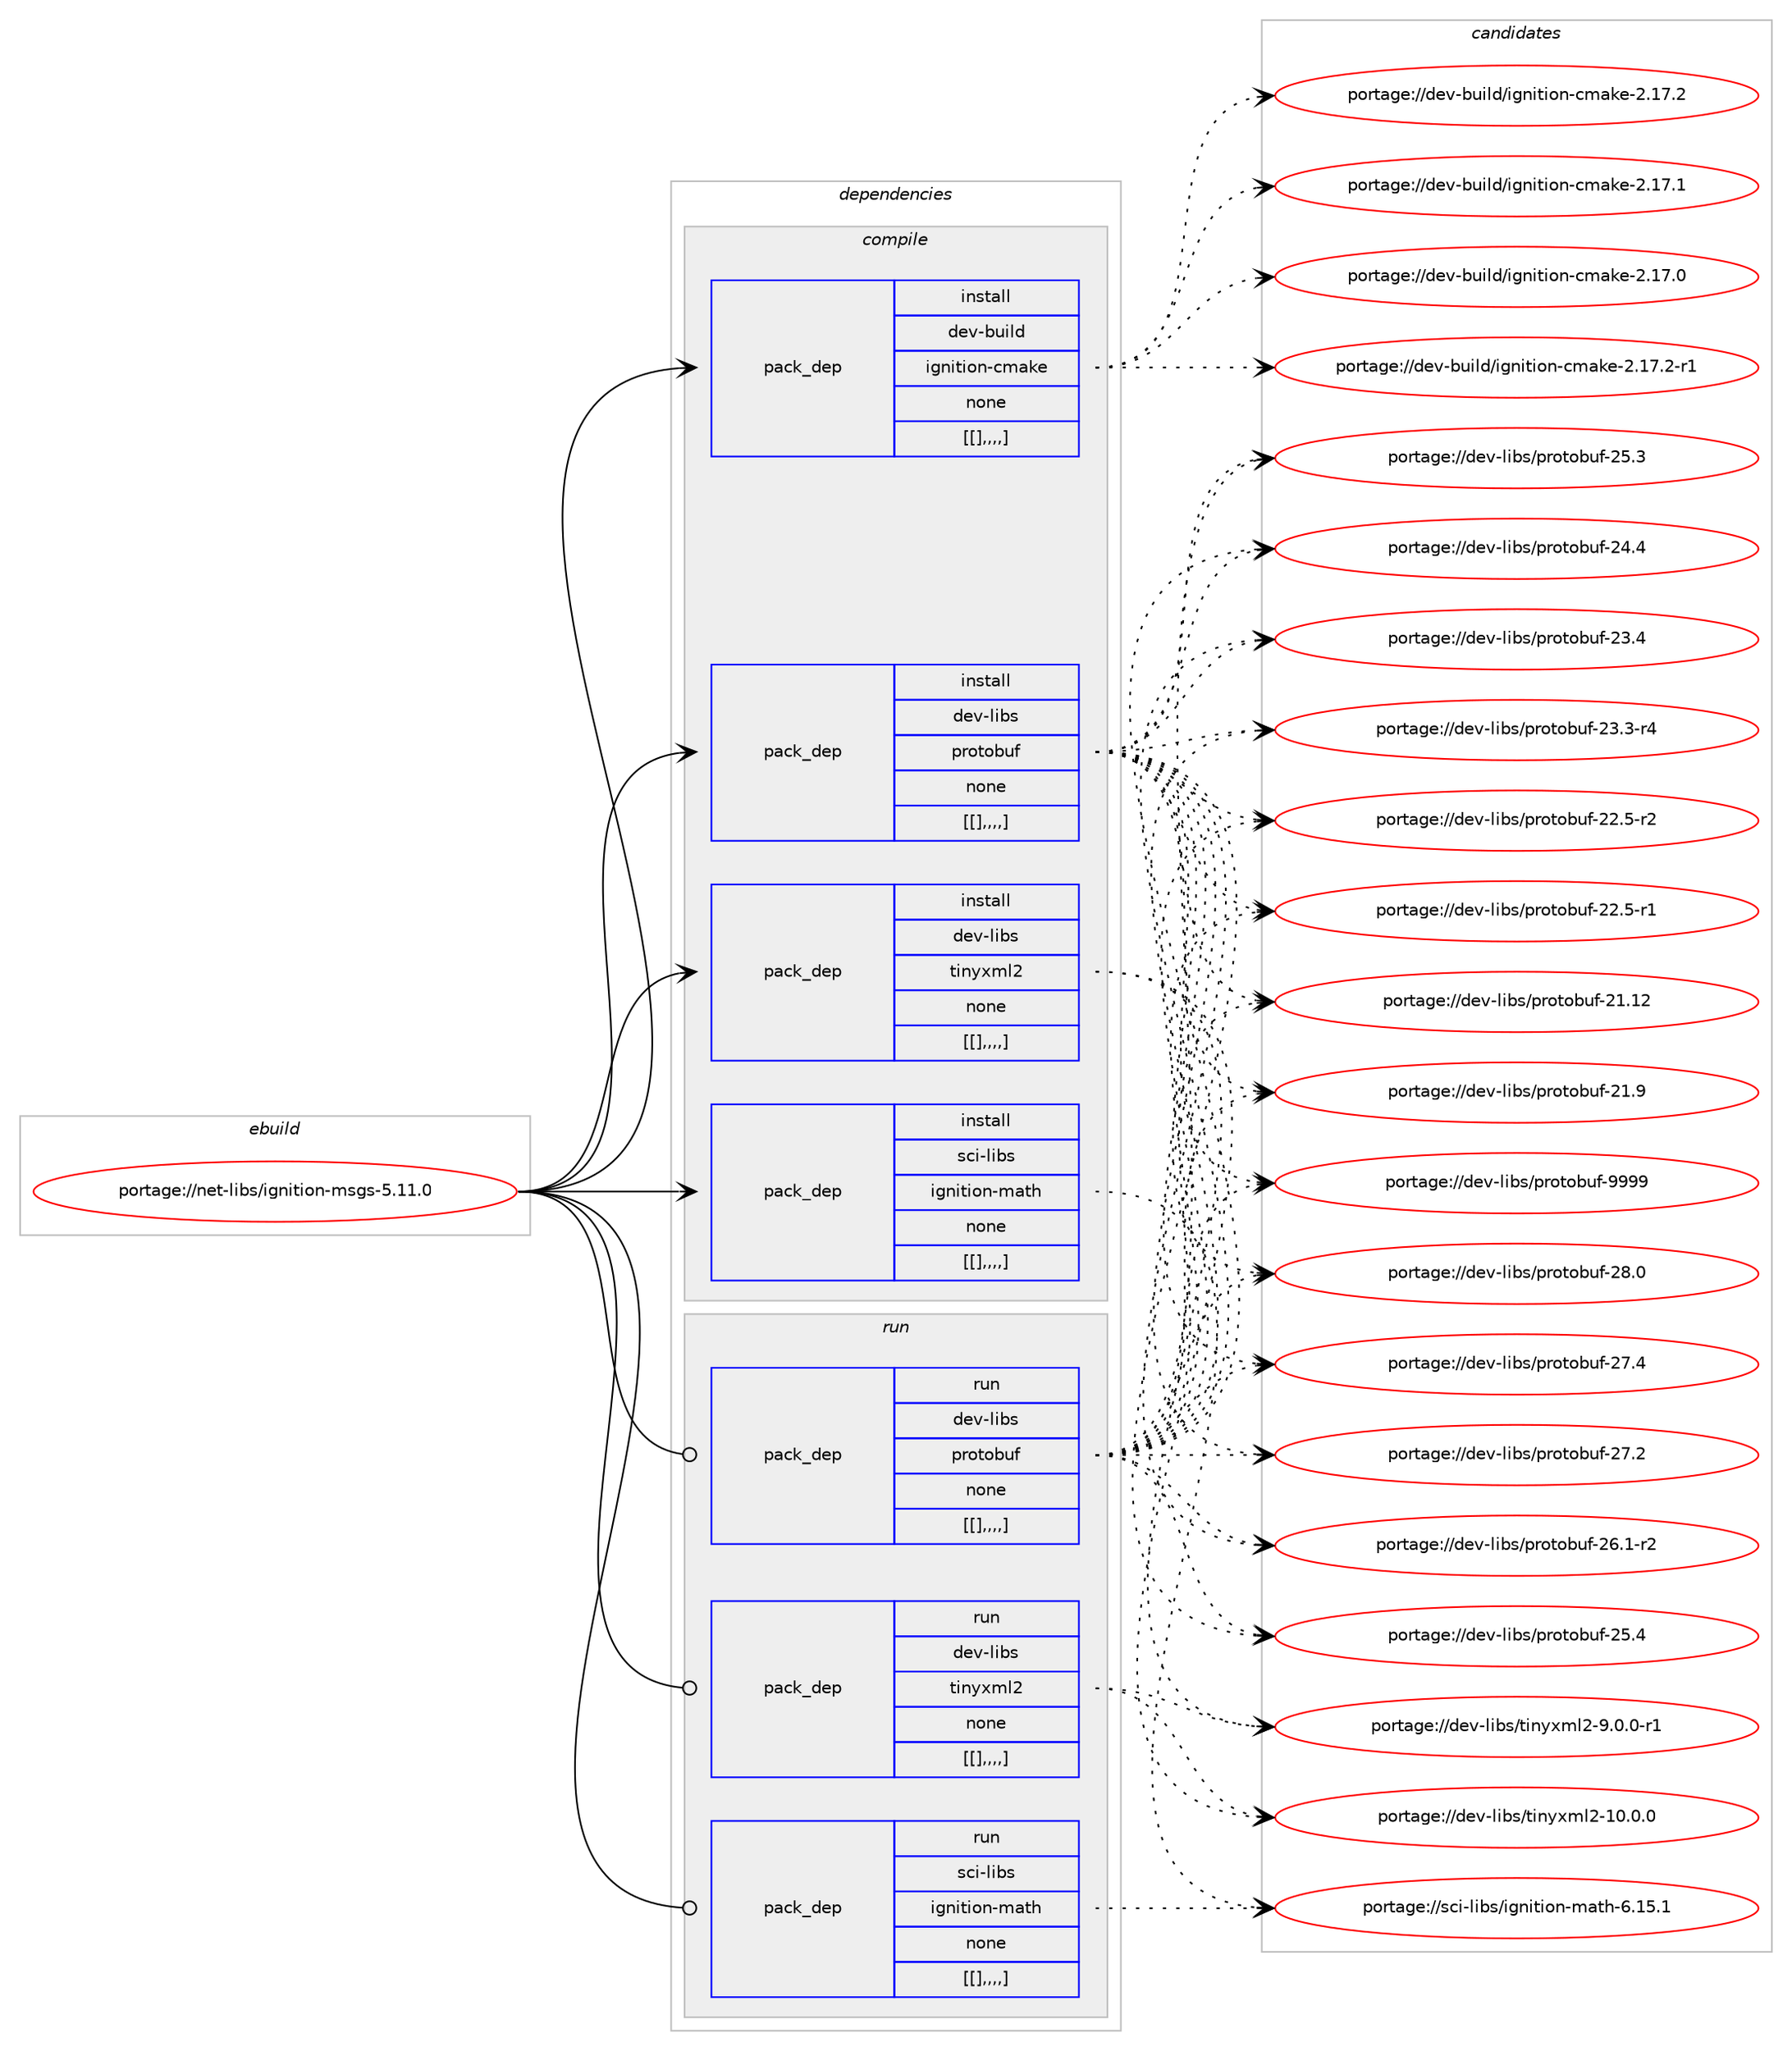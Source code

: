 digraph prolog {

# *************
# Graph options
# *************

newrank=true;
concentrate=true;
compound=true;
graph [rankdir=LR,fontname=Helvetica,fontsize=10,ranksep=1.5];#, ranksep=2.5, nodesep=0.2];
edge  [arrowhead=vee];
node  [fontname=Helvetica,fontsize=10];

# **********
# The ebuild
# **********

subgraph cluster_leftcol {
color=gray;
label=<<i>ebuild</i>>;
id [label="portage://net-libs/ignition-msgs-5.11.0", color=red, width=4, href="../net-libs/ignition-msgs-5.11.0.svg"];
}

# ****************
# The dependencies
# ****************

subgraph cluster_midcol {
color=gray;
label=<<i>dependencies</i>>;
subgraph cluster_compile {
fillcolor="#eeeeee";
style=filled;
label=<<i>compile</i>>;
subgraph pack276594 {
dependency377785 [label=<<TABLE BORDER="0" CELLBORDER="1" CELLSPACING="0" CELLPADDING="4" WIDTH="220"><TR><TD ROWSPAN="6" CELLPADDING="30">pack_dep</TD></TR><TR><TD WIDTH="110">install</TD></TR><TR><TD>dev-build</TD></TR><TR><TD>ignition-cmake</TD></TR><TR><TD>none</TD></TR><TR><TD>[[],,,,]</TD></TR></TABLE>>, shape=none, color=blue];
}
id:e -> dependency377785:w [weight=20,style="solid",arrowhead="vee"];
subgraph pack276595 {
dependency377786 [label=<<TABLE BORDER="0" CELLBORDER="1" CELLSPACING="0" CELLPADDING="4" WIDTH="220"><TR><TD ROWSPAN="6" CELLPADDING="30">pack_dep</TD></TR><TR><TD WIDTH="110">install</TD></TR><TR><TD>dev-libs</TD></TR><TR><TD>protobuf</TD></TR><TR><TD>none</TD></TR><TR><TD>[[],,,,]</TD></TR></TABLE>>, shape=none, color=blue];
}
id:e -> dependency377786:w [weight=20,style="solid",arrowhead="vee"];
subgraph pack276596 {
dependency377787 [label=<<TABLE BORDER="0" CELLBORDER="1" CELLSPACING="0" CELLPADDING="4" WIDTH="220"><TR><TD ROWSPAN="6" CELLPADDING="30">pack_dep</TD></TR><TR><TD WIDTH="110">install</TD></TR><TR><TD>dev-libs</TD></TR><TR><TD>tinyxml2</TD></TR><TR><TD>none</TD></TR><TR><TD>[[],,,,]</TD></TR></TABLE>>, shape=none, color=blue];
}
id:e -> dependency377787:w [weight=20,style="solid",arrowhead="vee"];
subgraph pack276597 {
dependency377788 [label=<<TABLE BORDER="0" CELLBORDER="1" CELLSPACING="0" CELLPADDING="4" WIDTH="220"><TR><TD ROWSPAN="6" CELLPADDING="30">pack_dep</TD></TR><TR><TD WIDTH="110">install</TD></TR><TR><TD>sci-libs</TD></TR><TR><TD>ignition-math</TD></TR><TR><TD>none</TD></TR><TR><TD>[[],,,,]</TD></TR></TABLE>>, shape=none, color=blue];
}
id:e -> dependency377788:w [weight=20,style="solid",arrowhead="vee"];
}
subgraph cluster_compileandrun {
fillcolor="#eeeeee";
style=filled;
label=<<i>compile and run</i>>;
}
subgraph cluster_run {
fillcolor="#eeeeee";
style=filled;
label=<<i>run</i>>;
subgraph pack276598 {
dependency377789 [label=<<TABLE BORDER="0" CELLBORDER="1" CELLSPACING="0" CELLPADDING="4" WIDTH="220"><TR><TD ROWSPAN="6" CELLPADDING="30">pack_dep</TD></TR><TR><TD WIDTH="110">run</TD></TR><TR><TD>dev-libs</TD></TR><TR><TD>protobuf</TD></TR><TR><TD>none</TD></TR><TR><TD>[[],,,,]</TD></TR></TABLE>>, shape=none, color=blue];
}
id:e -> dependency377789:w [weight=20,style="solid",arrowhead="odot"];
subgraph pack276599 {
dependency377790 [label=<<TABLE BORDER="0" CELLBORDER="1" CELLSPACING="0" CELLPADDING="4" WIDTH="220"><TR><TD ROWSPAN="6" CELLPADDING="30">pack_dep</TD></TR><TR><TD WIDTH="110">run</TD></TR><TR><TD>dev-libs</TD></TR><TR><TD>tinyxml2</TD></TR><TR><TD>none</TD></TR><TR><TD>[[],,,,]</TD></TR></TABLE>>, shape=none, color=blue];
}
id:e -> dependency377790:w [weight=20,style="solid",arrowhead="odot"];
subgraph pack276600 {
dependency377791 [label=<<TABLE BORDER="0" CELLBORDER="1" CELLSPACING="0" CELLPADDING="4" WIDTH="220"><TR><TD ROWSPAN="6" CELLPADDING="30">pack_dep</TD></TR><TR><TD WIDTH="110">run</TD></TR><TR><TD>sci-libs</TD></TR><TR><TD>ignition-math</TD></TR><TR><TD>none</TD></TR><TR><TD>[[],,,,]</TD></TR></TABLE>>, shape=none, color=blue];
}
id:e -> dependency377791:w [weight=20,style="solid",arrowhead="odot"];
}
}

# **************
# The candidates
# **************

subgraph cluster_choices {
rank=same;
color=gray;
label=<<i>candidates</i>>;

subgraph choice276594 {
color=black;
nodesep=1;
choice100101118459811710510810047105103110105116105111110459910997107101455046495546504511449 [label="portage://dev-build/ignition-cmake-2.17.2-r1", color=red, width=4,href="../dev-build/ignition-cmake-2.17.2-r1.svg"];
choice10010111845981171051081004710510311010511610511111045991099710710145504649554650 [label="portage://dev-build/ignition-cmake-2.17.2", color=red, width=4,href="../dev-build/ignition-cmake-2.17.2.svg"];
choice10010111845981171051081004710510311010511610511111045991099710710145504649554649 [label="portage://dev-build/ignition-cmake-2.17.1", color=red, width=4,href="../dev-build/ignition-cmake-2.17.1.svg"];
choice10010111845981171051081004710510311010511610511111045991099710710145504649554648 [label="portage://dev-build/ignition-cmake-2.17.0", color=red, width=4,href="../dev-build/ignition-cmake-2.17.0.svg"];
dependency377785:e -> choice100101118459811710510810047105103110105116105111110459910997107101455046495546504511449:w [style=dotted,weight="100"];
dependency377785:e -> choice10010111845981171051081004710510311010511610511111045991099710710145504649554650:w [style=dotted,weight="100"];
dependency377785:e -> choice10010111845981171051081004710510311010511610511111045991099710710145504649554649:w [style=dotted,weight="100"];
dependency377785:e -> choice10010111845981171051081004710510311010511610511111045991099710710145504649554648:w [style=dotted,weight="100"];
}
subgraph choice276595 {
color=black;
nodesep=1;
choice100101118451081059811547112114111116111981171024557575757 [label="portage://dev-libs/protobuf-9999", color=red, width=4,href="../dev-libs/protobuf-9999.svg"];
choice100101118451081059811547112114111116111981171024550564648 [label="portage://dev-libs/protobuf-28.0", color=red, width=4,href="../dev-libs/protobuf-28.0.svg"];
choice100101118451081059811547112114111116111981171024550554652 [label="portage://dev-libs/protobuf-27.4", color=red, width=4,href="../dev-libs/protobuf-27.4.svg"];
choice100101118451081059811547112114111116111981171024550554650 [label="portage://dev-libs/protobuf-27.2", color=red, width=4,href="../dev-libs/protobuf-27.2.svg"];
choice1001011184510810598115471121141111161119811710245505446494511450 [label="portage://dev-libs/protobuf-26.1-r2", color=red, width=4,href="../dev-libs/protobuf-26.1-r2.svg"];
choice100101118451081059811547112114111116111981171024550534652 [label="portage://dev-libs/protobuf-25.4", color=red, width=4,href="../dev-libs/protobuf-25.4.svg"];
choice100101118451081059811547112114111116111981171024550534651 [label="portage://dev-libs/protobuf-25.3", color=red, width=4,href="../dev-libs/protobuf-25.3.svg"];
choice100101118451081059811547112114111116111981171024550524652 [label="portage://dev-libs/protobuf-24.4", color=red, width=4,href="../dev-libs/protobuf-24.4.svg"];
choice100101118451081059811547112114111116111981171024550514652 [label="portage://dev-libs/protobuf-23.4", color=red, width=4,href="../dev-libs/protobuf-23.4.svg"];
choice1001011184510810598115471121141111161119811710245505146514511452 [label="portage://dev-libs/protobuf-23.3-r4", color=red, width=4,href="../dev-libs/protobuf-23.3-r4.svg"];
choice1001011184510810598115471121141111161119811710245505046534511450 [label="portage://dev-libs/protobuf-22.5-r2", color=red, width=4,href="../dev-libs/protobuf-22.5-r2.svg"];
choice1001011184510810598115471121141111161119811710245505046534511449 [label="portage://dev-libs/protobuf-22.5-r1", color=red, width=4,href="../dev-libs/protobuf-22.5-r1.svg"];
choice10010111845108105981154711211411111611198117102455049464950 [label="portage://dev-libs/protobuf-21.12", color=red, width=4,href="../dev-libs/protobuf-21.12.svg"];
choice100101118451081059811547112114111116111981171024550494657 [label="portage://dev-libs/protobuf-21.9", color=red, width=4,href="../dev-libs/protobuf-21.9.svg"];
dependency377786:e -> choice100101118451081059811547112114111116111981171024557575757:w [style=dotted,weight="100"];
dependency377786:e -> choice100101118451081059811547112114111116111981171024550564648:w [style=dotted,weight="100"];
dependency377786:e -> choice100101118451081059811547112114111116111981171024550554652:w [style=dotted,weight="100"];
dependency377786:e -> choice100101118451081059811547112114111116111981171024550554650:w [style=dotted,weight="100"];
dependency377786:e -> choice1001011184510810598115471121141111161119811710245505446494511450:w [style=dotted,weight="100"];
dependency377786:e -> choice100101118451081059811547112114111116111981171024550534652:w [style=dotted,weight="100"];
dependency377786:e -> choice100101118451081059811547112114111116111981171024550534651:w [style=dotted,weight="100"];
dependency377786:e -> choice100101118451081059811547112114111116111981171024550524652:w [style=dotted,weight="100"];
dependency377786:e -> choice100101118451081059811547112114111116111981171024550514652:w [style=dotted,weight="100"];
dependency377786:e -> choice1001011184510810598115471121141111161119811710245505146514511452:w [style=dotted,weight="100"];
dependency377786:e -> choice1001011184510810598115471121141111161119811710245505046534511450:w [style=dotted,weight="100"];
dependency377786:e -> choice1001011184510810598115471121141111161119811710245505046534511449:w [style=dotted,weight="100"];
dependency377786:e -> choice10010111845108105981154711211411111611198117102455049464950:w [style=dotted,weight="100"];
dependency377786:e -> choice100101118451081059811547112114111116111981171024550494657:w [style=dotted,weight="100"];
}
subgraph choice276596 {
color=black;
nodesep=1;
choice1001011184510810598115471161051101211201091085045494846484648 [label="portage://dev-libs/tinyxml2-10.0.0", color=red, width=4,href="../dev-libs/tinyxml2-10.0.0.svg"];
choice100101118451081059811547116105110121120109108504557464846484511449 [label="portage://dev-libs/tinyxml2-9.0.0-r1", color=red, width=4,href="../dev-libs/tinyxml2-9.0.0-r1.svg"];
dependency377787:e -> choice1001011184510810598115471161051101211201091085045494846484648:w [style=dotted,weight="100"];
dependency377787:e -> choice100101118451081059811547116105110121120109108504557464846484511449:w [style=dotted,weight="100"];
}
subgraph choice276597 {
color=black;
nodesep=1;
choice11599105451081059811547105103110105116105111110451099711610445544649534649 [label="portage://sci-libs/ignition-math-6.15.1", color=red, width=4,href="../sci-libs/ignition-math-6.15.1.svg"];
dependency377788:e -> choice11599105451081059811547105103110105116105111110451099711610445544649534649:w [style=dotted,weight="100"];
}
subgraph choice276598 {
color=black;
nodesep=1;
choice100101118451081059811547112114111116111981171024557575757 [label="portage://dev-libs/protobuf-9999", color=red, width=4,href="../dev-libs/protobuf-9999.svg"];
choice100101118451081059811547112114111116111981171024550564648 [label="portage://dev-libs/protobuf-28.0", color=red, width=4,href="../dev-libs/protobuf-28.0.svg"];
choice100101118451081059811547112114111116111981171024550554652 [label="portage://dev-libs/protobuf-27.4", color=red, width=4,href="../dev-libs/protobuf-27.4.svg"];
choice100101118451081059811547112114111116111981171024550554650 [label="portage://dev-libs/protobuf-27.2", color=red, width=4,href="../dev-libs/protobuf-27.2.svg"];
choice1001011184510810598115471121141111161119811710245505446494511450 [label="portage://dev-libs/protobuf-26.1-r2", color=red, width=4,href="../dev-libs/protobuf-26.1-r2.svg"];
choice100101118451081059811547112114111116111981171024550534652 [label="portage://dev-libs/protobuf-25.4", color=red, width=4,href="../dev-libs/protobuf-25.4.svg"];
choice100101118451081059811547112114111116111981171024550534651 [label="portage://dev-libs/protobuf-25.3", color=red, width=4,href="../dev-libs/protobuf-25.3.svg"];
choice100101118451081059811547112114111116111981171024550524652 [label="portage://dev-libs/protobuf-24.4", color=red, width=4,href="../dev-libs/protobuf-24.4.svg"];
choice100101118451081059811547112114111116111981171024550514652 [label="portage://dev-libs/protobuf-23.4", color=red, width=4,href="../dev-libs/protobuf-23.4.svg"];
choice1001011184510810598115471121141111161119811710245505146514511452 [label="portage://dev-libs/protobuf-23.3-r4", color=red, width=4,href="../dev-libs/protobuf-23.3-r4.svg"];
choice1001011184510810598115471121141111161119811710245505046534511450 [label="portage://dev-libs/protobuf-22.5-r2", color=red, width=4,href="../dev-libs/protobuf-22.5-r2.svg"];
choice1001011184510810598115471121141111161119811710245505046534511449 [label="portage://dev-libs/protobuf-22.5-r1", color=red, width=4,href="../dev-libs/protobuf-22.5-r1.svg"];
choice10010111845108105981154711211411111611198117102455049464950 [label="portage://dev-libs/protobuf-21.12", color=red, width=4,href="../dev-libs/protobuf-21.12.svg"];
choice100101118451081059811547112114111116111981171024550494657 [label="portage://dev-libs/protobuf-21.9", color=red, width=4,href="../dev-libs/protobuf-21.9.svg"];
dependency377789:e -> choice100101118451081059811547112114111116111981171024557575757:w [style=dotted,weight="100"];
dependency377789:e -> choice100101118451081059811547112114111116111981171024550564648:w [style=dotted,weight="100"];
dependency377789:e -> choice100101118451081059811547112114111116111981171024550554652:w [style=dotted,weight="100"];
dependency377789:e -> choice100101118451081059811547112114111116111981171024550554650:w [style=dotted,weight="100"];
dependency377789:e -> choice1001011184510810598115471121141111161119811710245505446494511450:w [style=dotted,weight="100"];
dependency377789:e -> choice100101118451081059811547112114111116111981171024550534652:w [style=dotted,weight="100"];
dependency377789:e -> choice100101118451081059811547112114111116111981171024550534651:w [style=dotted,weight="100"];
dependency377789:e -> choice100101118451081059811547112114111116111981171024550524652:w [style=dotted,weight="100"];
dependency377789:e -> choice100101118451081059811547112114111116111981171024550514652:w [style=dotted,weight="100"];
dependency377789:e -> choice1001011184510810598115471121141111161119811710245505146514511452:w [style=dotted,weight="100"];
dependency377789:e -> choice1001011184510810598115471121141111161119811710245505046534511450:w [style=dotted,weight="100"];
dependency377789:e -> choice1001011184510810598115471121141111161119811710245505046534511449:w [style=dotted,weight="100"];
dependency377789:e -> choice10010111845108105981154711211411111611198117102455049464950:w [style=dotted,weight="100"];
dependency377789:e -> choice100101118451081059811547112114111116111981171024550494657:w [style=dotted,weight="100"];
}
subgraph choice276599 {
color=black;
nodesep=1;
choice1001011184510810598115471161051101211201091085045494846484648 [label="portage://dev-libs/tinyxml2-10.0.0", color=red, width=4,href="../dev-libs/tinyxml2-10.0.0.svg"];
choice100101118451081059811547116105110121120109108504557464846484511449 [label="portage://dev-libs/tinyxml2-9.0.0-r1", color=red, width=4,href="../dev-libs/tinyxml2-9.0.0-r1.svg"];
dependency377790:e -> choice1001011184510810598115471161051101211201091085045494846484648:w [style=dotted,weight="100"];
dependency377790:e -> choice100101118451081059811547116105110121120109108504557464846484511449:w [style=dotted,weight="100"];
}
subgraph choice276600 {
color=black;
nodesep=1;
choice11599105451081059811547105103110105116105111110451099711610445544649534649 [label="portage://sci-libs/ignition-math-6.15.1", color=red, width=4,href="../sci-libs/ignition-math-6.15.1.svg"];
dependency377791:e -> choice11599105451081059811547105103110105116105111110451099711610445544649534649:w [style=dotted,weight="100"];
}
}

}
